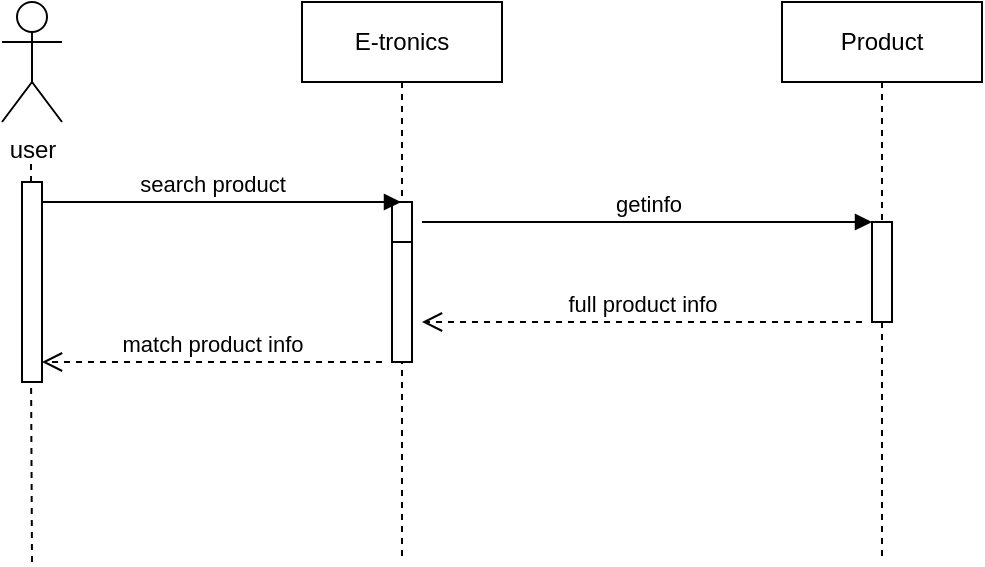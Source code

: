<mxfile version="21.3.4" type="github">
  <diagram name="Page-1" id="2YBvvXClWsGukQMizWep">
    <mxGraphModel dx="880" dy="452" grid="1" gridSize="10" guides="1" tooltips="1" connect="1" arrows="1" fold="1" page="1" pageScale="1" pageWidth="850" pageHeight="1100" math="0" shadow="0">
      <root>
        <mxCell id="0" />
        <mxCell id="1" parent="0" />
        <mxCell id="aM9ryv3xv72pqoxQDRHE-1" value="E-tronics" style="shape=umlLifeline;perimeter=lifelinePerimeter;whiteSpace=wrap;html=1;container=0;dropTarget=0;collapsible=0;recursiveResize=0;outlineConnect=0;portConstraint=eastwest;newEdgeStyle={&quot;edgeStyle&quot;:&quot;elbowEdgeStyle&quot;,&quot;elbow&quot;:&quot;vertical&quot;,&quot;curved&quot;:0,&quot;rounded&quot;:0};" parent="1" vertex="1">
          <mxGeometry x="230" y="40" width="100" height="280" as="geometry" />
        </mxCell>
        <mxCell id="aM9ryv3xv72pqoxQDRHE-2" value="" style="html=1;points=[];perimeter=orthogonalPerimeter;outlineConnect=0;targetShapes=umlLifeline;portConstraint=eastwest;newEdgeStyle={&quot;edgeStyle&quot;:&quot;elbowEdgeStyle&quot;,&quot;elbow&quot;:&quot;vertical&quot;,&quot;curved&quot;:0,&quot;rounded&quot;:0};" parent="aM9ryv3xv72pqoxQDRHE-1" vertex="1">
          <mxGeometry x="45" y="100" width="10" height="80" as="geometry" />
        </mxCell>
        <mxCell id="o61Mqe_i4SU_7hIF3X1M-6" value="" style="html=1;points=[];perimeter=orthogonalPerimeter;outlineConnect=0;targetShapes=umlLifeline;portConstraint=eastwest;newEdgeStyle={&quot;edgeStyle&quot;:&quot;elbowEdgeStyle&quot;,&quot;elbow&quot;:&quot;vertical&quot;,&quot;curved&quot;:0,&quot;rounded&quot;:0};" vertex="1" parent="aM9ryv3xv72pqoxQDRHE-1">
          <mxGeometry x="45" y="120" width="10" height="60" as="geometry" />
        </mxCell>
        <mxCell id="aM9ryv3xv72pqoxQDRHE-5" value="Product" style="shape=umlLifeline;perimeter=lifelinePerimeter;whiteSpace=wrap;html=1;container=0;dropTarget=0;collapsible=0;recursiveResize=0;outlineConnect=0;portConstraint=eastwest;newEdgeStyle={&quot;edgeStyle&quot;:&quot;elbowEdgeStyle&quot;,&quot;elbow&quot;:&quot;vertical&quot;,&quot;curved&quot;:0,&quot;rounded&quot;:0};" parent="1" vertex="1">
          <mxGeometry x="470" y="40" width="100" height="280" as="geometry" />
        </mxCell>
        <mxCell id="aM9ryv3xv72pqoxQDRHE-6" value="" style="html=1;points=[];perimeter=orthogonalPerimeter;outlineConnect=0;targetShapes=umlLifeline;portConstraint=eastwest;newEdgeStyle={&quot;edgeStyle&quot;:&quot;elbowEdgeStyle&quot;,&quot;elbow&quot;:&quot;vertical&quot;,&quot;curved&quot;:0,&quot;rounded&quot;:0};" parent="aM9ryv3xv72pqoxQDRHE-5" vertex="1">
          <mxGeometry x="45" y="110" width="10" height="50" as="geometry" />
        </mxCell>
        <mxCell id="aM9ryv3xv72pqoxQDRHE-7" value="getinfo&lt;br&gt;" style="html=1;verticalAlign=bottom;endArrow=block;edgeStyle=elbowEdgeStyle;elbow=vertical;curved=0;rounded=0;" parent="1" target="aM9ryv3xv72pqoxQDRHE-6" edge="1">
          <mxGeometry relative="1" as="geometry">
            <mxPoint x="290" y="150" as="sourcePoint" />
            <Array as="points">
              <mxPoint x="380" y="150" />
              <mxPoint x="430" y="160" />
              <mxPoint x="310" y="120" />
            </Array>
          </mxGeometry>
        </mxCell>
        <mxCell id="o61Mqe_i4SU_7hIF3X1M-2" value="user" style="shape=umlActor;verticalLabelPosition=bottom;verticalAlign=top;html=1;outlineConnect=0;" vertex="1" parent="1">
          <mxGeometry x="80" y="40" width="30" height="60" as="geometry" />
        </mxCell>
        <mxCell id="o61Mqe_i4SU_7hIF3X1M-5" value="" style="endArrow=none;dashed=1;html=1;rounded=0;" edge="1" parent="1" source="o61Mqe_i4SU_7hIF3X1M-7">
          <mxGeometry width="50" height="50" relative="1" as="geometry">
            <mxPoint x="94.5" y="180" as="sourcePoint" />
            <mxPoint x="94.5" y="120" as="targetPoint" />
          </mxGeometry>
        </mxCell>
        <mxCell id="o61Mqe_i4SU_7hIF3X1M-8" value="" style="endArrow=none;dashed=1;html=1;rounded=0;" edge="1" parent="1">
          <mxGeometry width="50" height="50" relative="1" as="geometry">
            <mxPoint x="95" y="320" as="sourcePoint" />
            <mxPoint x="94.5" y="220" as="targetPoint" />
          </mxGeometry>
        </mxCell>
        <mxCell id="o61Mqe_i4SU_7hIF3X1M-10" value="" style="endArrow=none;dashed=1;html=1;rounded=0;" edge="1" parent="1" target="o61Mqe_i4SU_7hIF3X1M-7">
          <mxGeometry width="50" height="50" relative="1" as="geometry">
            <mxPoint x="94.5" y="180" as="sourcePoint" />
            <mxPoint x="94.5" y="120" as="targetPoint" />
          </mxGeometry>
        </mxCell>
        <mxCell id="o61Mqe_i4SU_7hIF3X1M-7" value="" style="html=1;points=[];perimeter=orthogonalPerimeter;outlineConnect=0;targetShapes=umlLifeline;portConstraint=eastwest;newEdgeStyle={&quot;edgeStyle&quot;:&quot;elbowEdgeStyle&quot;,&quot;elbow&quot;:&quot;vertical&quot;,&quot;curved&quot;:0,&quot;rounded&quot;:0};" vertex="1" parent="1">
          <mxGeometry x="90" y="130" width="10" height="100" as="geometry" />
        </mxCell>
        <mxCell id="o61Mqe_i4SU_7hIF3X1M-23" value="match product info&lt;br&gt;" style="html=1;verticalAlign=bottom;endArrow=open;dashed=1;endSize=8;edgeStyle=elbowEdgeStyle;elbow=vertical;curved=0;rounded=0;" edge="1" parent="1" target="o61Mqe_i4SU_7hIF3X1M-7">
          <mxGeometry relative="1" as="geometry">
            <mxPoint x="270" y="220" as="sourcePoint" />
            <mxPoint x="170" y="220" as="targetPoint" />
            <Array as="points">
              <mxPoint x="165" y="220" />
            </Array>
            <mxPoint as="offset" />
          </mxGeometry>
        </mxCell>
        <mxCell id="o61Mqe_i4SU_7hIF3X1M-26" value="search product" style="html=1;verticalAlign=bottom;endArrow=block;edgeStyle=elbowEdgeStyle;elbow=vertical;curved=0;rounded=0;exitX=1;exitY=0.2;exitDx=0;exitDy=0;exitPerimeter=0;" edge="1" parent="1" source="o61Mqe_i4SU_7hIF3X1M-7" target="aM9ryv3xv72pqoxQDRHE-1">
          <mxGeometry width="80" relative="1" as="geometry">
            <mxPoint x="110" y="150" as="sourcePoint" />
            <mxPoint x="270" y="150" as="targetPoint" />
            <Array as="points">
              <mxPoint x="140" y="140" />
              <mxPoint x="110" y="150" />
              <mxPoint x="130" y="140" />
            </Array>
          </mxGeometry>
        </mxCell>
        <mxCell id="o61Mqe_i4SU_7hIF3X1M-28" value="full product info" style="html=1;verticalAlign=bottom;endArrow=open;dashed=1;endSize=8;edgeStyle=elbowEdgeStyle;elbow=vertical;curved=0;rounded=0;" edge="1" parent="1">
          <mxGeometry relative="1" as="geometry">
            <mxPoint x="510" y="200" as="sourcePoint" />
            <mxPoint x="290" y="200" as="targetPoint" />
          </mxGeometry>
        </mxCell>
      </root>
    </mxGraphModel>
  </diagram>
</mxfile>
